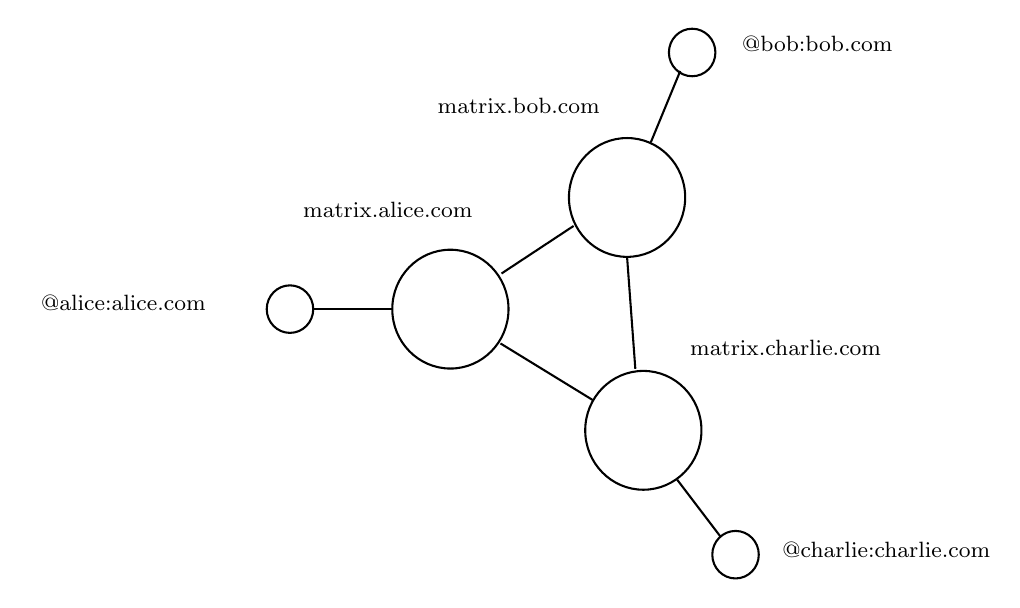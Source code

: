 

\tikzset{every picture/.style={line width=0.75pt}} %set default line width to 0.75pt

\begin{tikzpicture}[x=0.75pt,y=0.75pt,yscale=-1,xscale=1]
%uncomment if require: \path (0,354); %set diagram left start at 0, and has height of 354

%Shape: Ellipse [id:dp6732718604021586]
    \draw   (224.9,172.24) .. controls (224.9,156.44) and (237.43,143.62) .. (252.9,143.62) .. controls (268.36,143.62) and (280.9,156.44) .. (280.9,172.24) .. controls (280.9,188.05) and (268.36,200.87) .. (252.9,200.87) .. controls (237.43,200.87) and (224.9,188.05) .. (224.9,172.24) -- cycle ;
%Shape: Ellipse [id:dp6600015649308657]
    \draw   (310.02,118.43) .. controls (310.02,102.63) and (322.55,89.81) .. (338.02,89.81) .. controls (353.48,89.81) and (366.02,102.63) .. (366.02,118.43) .. controls (366.02,134.24) and (353.48,147.06) .. (338.02,147.06) .. controls (322.55,147.06) and (310.02,134.24) .. (310.02,118.43) -- cycle ;
%Shape: Ellipse [id:dp0235202510954311]
    \draw   (317.86,230.63) .. controls (317.86,214.83) and (330.39,202.01) .. (345.86,202.01) .. controls (361.32,202.01) and (373.86,214.83) .. (373.86,230.63) .. controls (373.86,246.44) and (361.32,259.26) .. (345.86,259.26) .. controls (330.39,259.26) and (317.86,246.44) .. (317.86,230.63) -- cycle ;
%Shape: Ellipse [id:dp8700539717460922]
    \draw   (164.41,172.24) .. controls (164.41,165.92) and (169.43,160.79) .. (175.61,160.79) .. controls (181.8,160.79) and (186.81,165.92) .. (186.81,172.24) .. controls (186.81,178.57) and (181.8,183.69) .. (175.61,183.69) .. controls (169.43,183.69) and (164.41,178.57) .. (164.41,172.24) -- cycle ;
%Shape: Ellipse [id:dp229864718442214]
    \draw   (379.08,290.55) .. controls (379.08,284.23) and (384.1,279.1) .. (390.28,279.1) .. controls (396.47,279.1) and (401.48,284.23) .. (401.48,290.55) .. controls (401.48,296.87) and (396.47,302) .. (390.28,302) .. controls (384.1,302) and (379.08,296.87) .. (379.08,290.55) -- cycle ;
%Shape: Ellipse [id:dp4411283457338191]
    \draw   (358.18,48.59) .. controls (358.18,42.27) and (363.19,37.14) .. (369.38,37.14) .. controls (375.56,37.14) and (380.58,42.27) .. (380.58,48.59) .. controls (380.58,54.92) and (375.56,60.04) .. (369.38,60.04) .. controls (363.19,60.04) and (358.18,54.92) .. (358.18,48.59) -- cycle ;
%Straight Lines [id:da12159709096475502]
    \draw    (186.81,172.24) -- (224.9,172.24) ;
%Straight Lines [id:da4609570476504494]
    \draw    (362.16,254.42) -- (383.07,281.9) ;
%Straight Lines [id:da5446972672187811]
    \draw    (363.65,57.5) -- (349.47,91.85) ;
%Straight Lines [id:da4194149428296303]
    \draw    (312.26,132.17) -- (277.54,155.07) ;
%Straight Lines [id:da5711262259112024]
    \draw    (277.04,188.78) -- (321.84,216.26) ;
%Straight Lines [id:da6720705311046931]
    \draw    (338.02,147.06) -- (342,200.99) ;

% Text Node
    \draw (54.18,164.03) node [anchor=north west][inner sep=0.75pt]  [font=\footnotesize] [align=left] {{\footnotesize @alice:alice.com}};
% Text Node
    \draw (391.94,39.23) node [anchor=north west][inner sep=0.75pt]  [font=\footnotesize] [align=left] {{\footnotesize @bob:bob.com}};
% Text Node
    \draw (411.36,283.1) node [anchor=north west][inner sep=0.75pt]  [font=\footnotesize] [align=left] {{\footnotesize @charlie:charlie.com}};
% Text Node
    \draw (180.5,119.38) node [anchor=north west][inner sep=0.75pt]  [font=\footnotesize] [align=left] {{\footnotesize matrix.alice.com}};
% Text Node
    \draw (366.96,185.78) node [anchor=north west][inner sep=0.75pt]  [font=\footnotesize] [align=left] {{\footnotesize matrix.charlie.com}};
% Text Node
    \draw (245.28,69) node [anchor=north west][inner sep=0.75pt]  [font=\footnotesize] [align=left] {{\footnotesize matrix.bob.com}};


\end{tikzpicture}
